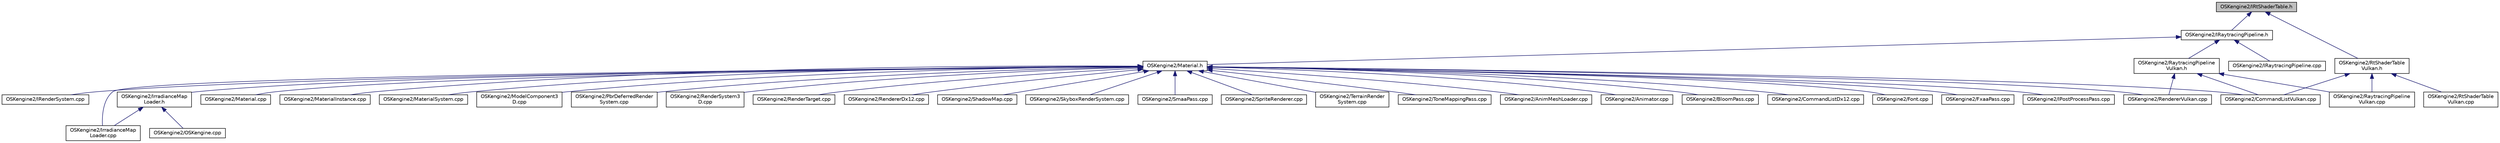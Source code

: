 digraph "OSKengine2/IRtShaderTable.h"
{
 // LATEX_PDF_SIZE
  edge [fontname="Helvetica",fontsize="10",labelfontname="Helvetica",labelfontsize="10"];
  node [fontname="Helvetica",fontsize="10",shape=record];
  Node1 [label="OSKengine2/IRtShaderTable.h",height=0.2,width=0.4,color="black", fillcolor="grey75", style="filled", fontcolor="black",tooltip=" "];
  Node1 -> Node2 [dir="back",color="midnightblue",fontsize="10",style="solid"];
  Node2 [label="OSKengine2/IRaytracingPipeline.h",height=0.2,width=0.4,color="black", fillcolor="white", style="filled",URL="$_i_raytracing_pipeline_8h.html",tooltip=" "];
  Node2 -> Node3 [dir="back",color="midnightblue",fontsize="10",style="solid"];
  Node3 [label="OSKengine2/IRaytracingPipeline.cpp",height=0.2,width=0.4,color="black", fillcolor="white", style="filled",URL="$_i_raytracing_pipeline_8cpp.html",tooltip=" "];
  Node2 -> Node4 [dir="back",color="midnightblue",fontsize="10",style="solid"];
  Node4 [label="OSKengine2/Material.h",height=0.2,width=0.4,color="black", fillcolor="white", style="filled",URL="$_material_8h.html",tooltip=" "];
  Node4 -> Node5 [dir="back",color="midnightblue",fontsize="10",style="solid"];
  Node5 [label="OSKengine2/AnimMeshLoader.cpp",height=0.2,width=0.4,color="black", fillcolor="white", style="filled",URL="$_anim_mesh_loader_8cpp.html",tooltip=" "];
  Node4 -> Node6 [dir="back",color="midnightblue",fontsize="10",style="solid"];
  Node6 [label="OSKengine2/Animator.cpp",height=0.2,width=0.4,color="black", fillcolor="white", style="filled",URL="$_animator_8cpp.html",tooltip=" "];
  Node4 -> Node7 [dir="back",color="midnightblue",fontsize="10",style="solid"];
  Node7 [label="OSKengine2/BloomPass.cpp",height=0.2,width=0.4,color="black", fillcolor="white", style="filled",URL="$_bloom_pass_8cpp.html",tooltip=" "];
  Node4 -> Node8 [dir="back",color="midnightblue",fontsize="10",style="solid"];
  Node8 [label="OSKengine2/CommandListDx12.cpp",height=0.2,width=0.4,color="black", fillcolor="white", style="filled",URL="$_command_list_dx12_8cpp.html",tooltip=" "];
  Node4 -> Node9 [dir="back",color="midnightblue",fontsize="10",style="solid"];
  Node9 [label="OSKengine2/CommandListVulkan.cpp",height=0.2,width=0.4,color="black", fillcolor="white", style="filled",URL="$_command_list_vulkan_8cpp.html",tooltip=" "];
  Node4 -> Node10 [dir="back",color="midnightblue",fontsize="10",style="solid"];
  Node10 [label="OSKengine2/Font.cpp",height=0.2,width=0.4,color="black", fillcolor="white", style="filled",URL="$_font_8cpp.html",tooltip=" "];
  Node4 -> Node11 [dir="back",color="midnightblue",fontsize="10",style="solid"];
  Node11 [label="OSKengine2/FxaaPass.cpp",height=0.2,width=0.4,color="black", fillcolor="white", style="filled",URL="$_fxaa_pass_8cpp.html",tooltip=" "];
  Node4 -> Node12 [dir="back",color="midnightblue",fontsize="10",style="solid"];
  Node12 [label="OSKengine2/IPostProcessPass.cpp",height=0.2,width=0.4,color="black", fillcolor="white", style="filled",URL="$_i_post_process_pass_8cpp.html",tooltip=" "];
  Node4 -> Node13 [dir="back",color="midnightblue",fontsize="10",style="solid"];
  Node13 [label="OSKengine2/IRenderSystem.cpp",height=0.2,width=0.4,color="black", fillcolor="white", style="filled",URL="$_i_render_system_8cpp.html",tooltip=" "];
  Node4 -> Node14 [dir="back",color="midnightblue",fontsize="10",style="solid"];
  Node14 [label="OSKengine2/IrradianceMap\lLoader.cpp",height=0.2,width=0.4,color="black", fillcolor="white", style="filled",URL="$_irradiance_map_loader_8cpp.html",tooltip=" "];
  Node4 -> Node15 [dir="back",color="midnightblue",fontsize="10",style="solid"];
  Node15 [label="OSKengine2/IrradianceMap\lLoader.h",height=0.2,width=0.4,color="black", fillcolor="white", style="filled",URL="$_irradiance_map_loader_8h.html",tooltip=" "];
  Node15 -> Node14 [dir="back",color="midnightblue",fontsize="10",style="solid"];
  Node15 -> Node16 [dir="back",color="midnightblue",fontsize="10",style="solid"];
  Node16 [label="OSKengine2/OSKengine.cpp",height=0.2,width=0.4,color="black", fillcolor="white", style="filled",URL="$_o_s_kengine_8cpp.html",tooltip=" "];
  Node4 -> Node17 [dir="back",color="midnightblue",fontsize="10",style="solid"];
  Node17 [label="OSKengine2/Material.cpp",height=0.2,width=0.4,color="black", fillcolor="white", style="filled",URL="$_material_8cpp.html",tooltip=" "];
  Node4 -> Node18 [dir="back",color="midnightblue",fontsize="10",style="solid"];
  Node18 [label="OSKengine2/MaterialInstance.cpp",height=0.2,width=0.4,color="black", fillcolor="white", style="filled",URL="$_material_instance_8cpp.html",tooltip=" "];
  Node4 -> Node19 [dir="back",color="midnightblue",fontsize="10",style="solid"];
  Node19 [label="OSKengine2/MaterialSystem.cpp",height=0.2,width=0.4,color="black", fillcolor="white", style="filled",URL="$_material_system_8cpp.html",tooltip=" "];
  Node4 -> Node20 [dir="back",color="midnightblue",fontsize="10",style="solid"];
  Node20 [label="OSKengine2/ModelComponent3\lD.cpp",height=0.2,width=0.4,color="black", fillcolor="white", style="filled",URL="$_model_component3_d_8cpp.html",tooltip=" "];
  Node4 -> Node21 [dir="back",color="midnightblue",fontsize="10",style="solid"];
  Node21 [label="OSKengine2/PbrDeferredRender\lSystem.cpp",height=0.2,width=0.4,color="black", fillcolor="white", style="filled",URL="$_pbr_deferred_render_system_8cpp.html",tooltip=" "];
  Node4 -> Node22 [dir="back",color="midnightblue",fontsize="10",style="solid"];
  Node22 [label="OSKengine2/RenderSystem3\lD.cpp",height=0.2,width=0.4,color="black", fillcolor="white", style="filled",URL="$_render_system3_d_8cpp.html",tooltip=" "];
  Node4 -> Node23 [dir="back",color="midnightblue",fontsize="10",style="solid"];
  Node23 [label="OSKengine2/RenderTarget.cpp",height=0.2,width=0.4,color="black", fillcolor="white", style="filled",URL="$_render_target_8cpp.html",tooltip=" "];
  Node4 -> Node24 [dir="back",color="midnightblue",fontsize="10",style="solid"];
  Node24 [label="OSKengine2/RendererDx12.cpp",height=0.2,width=0.4,color="black", fillcolor="white", style="filled",URL="$_renderer_dx12_8cpp.html",tooltip=" "];
  Node4 -> Node25 [dir="back",color="midnightblue",fontsize="10",style="solid"];
  Node25 [label="OSKengine2/RendererVulkan.cpp",height=0.2,width=0.4,color="black", fillcolor="white", style="filled",URL="$_renderer_vulkan_8cpp.html",tooltip=" "];
  Node4 -> Node26 [dir="back",color="midnightblue",fontsize="10",style="solid"];
  Node26 [label="OSKengine2/ShadowMap.cpp",height=0.2,width=0.4,color="black", fillcolor="white", style="filled",URL="$_shadow_map_8cpp.html",tooltip=" "];
  Node4 -> Node27 [dir="back",color="midnightblue",fontsize="10",style="solid"];
  Node27 [label="OSKengine2/SkyboxRenderSystem.cpp",height=0.2,width=0.4,color="black", fillcolor="white", style="filled",URL="$_skybox_render_system_8cpp.html",tooltip=" "];
  Node4 -> Node28 [dir="back",color="midnightblue",fontsize="10",style="solid"];
  Node28 [label="OSKengine2/SmaaPass.cpp",height=0.2,width=0.4,color="black", fillcolor="white", style="filled",URL="$_smaa_pass_8cpp.html",tooltip=" "];
  Node4 -> Node29 [dir="back",color="midnightblue",fontsize="10",style="solid"];
  Node29 [label="OSKengine2/SpriteRenderer.cpp",height=0.2,width=0.4,color="black", fillcolor="white", style="filled",URL="$_sprite_renderer_8cpp.html",tooltip=" "];
  Node4 -> Node30 [dir="back",color="midnightblue",fontsize="10",style="solid"];
  Node30 [label="OSKengine2/TerrainRender\lSystem.cpp",height=0.2,width=0.4,color="black", fillcolor="white", style="filled",URL="$_terrain_render_system_8cpp.html",tooltip=" "];
  Node4 -> Node31 [dir="back",color="midnightblue",fontsize="10",style="solid"];
  Node31 [label="OSKengine2/ToneMappingPass.cpp",height=0.2,width=0.4,color="black", fillcolor="white", style="filled",URL="$_tone_mapping_pass_8cpp.html",tooltip=" "];
  Node2 -> Node32 [dir="back",color="midnightblue",fontsize="10",style="solid"];
  Node32 [label="OSKengine2/RaytracingPipeline\lVulkan.h",height=0.2,width=0.4,color="black", fillcolor="white", style="filled",URL="$_raytracing_pipeline_vulkan_8h.html",tooltip=" "];
  Node32 -> Node9 [dir="back",color="midnightblue",fontsize="10",style="solid"];
  Node32 -> Node33 [dir="back",color="midnightblue",fontsize="10",style="solid"];
  Node33 [label="OSKengine2/RaytracingPipeline\lVulkan.cpp",height=0.2,width=0.4,color="black", fillcolor="white", style="filled",URL="$_raytracing_pipeline_vulkan_8cpp.html",tooltip=" "];
  Node32 -> Node25 [dir="back",color="midnightblue",fontsize="10",style="solid"];
  Node1 -> Node34 [dir="back",color="midnightblue",fontsize="10",style="solid"];
  Node34 [label="OSKengine2/RtShaderTable\lVulkan.h",height=0.2,width=0.4,color="black", fillcolor="white", style="filled",URL="$_rt_shader_table_vulkan_8h.html",tooltip=" "];
  Node34 -> Node9 [dir="back",color="midnightblue",fontsize="10",style="solid"];
  Node34 -> Node33 [dir="back",color="midnightblue",fontsize="10",style="solid"];
  Node34 -> Node35 [dir="back",color="midnightblue",fontsize="10",style="solid"];
  Node35 [label="OSKengine2/RtShaderTable\lVulkan.cpp",height=0.2,width=0.4,color="black", fillcolor="white", style="filled",URL="$_rt_shader_table_vulkan_8cpp.html",tooltip=" "];
}
